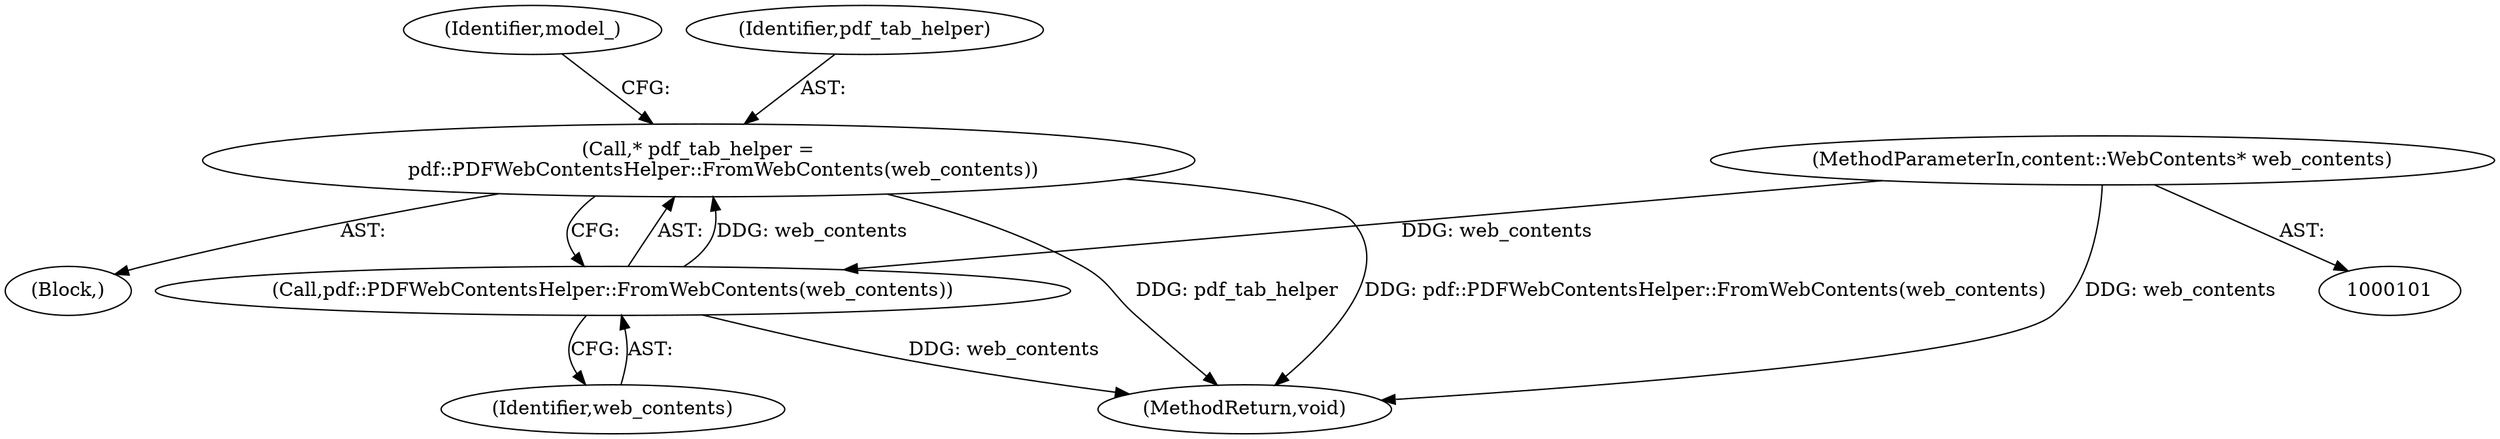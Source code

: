 digraph "0_Chrome_432eb007ad1d67d12d2a9d69a0f6e78b9efee9b1@pointer" {
"1000111" [label="(Call,* pdf_tab_helper =\n        pdf::PDFWebContentsHelper::FromWebContents(web_contents))"];
"1000113" [label="(Call,pdf::PDFWebContentsHelper::FromWebContents(web_contents))"];
"1000102" [label="(MethodParameterIn,content::WebContents* web_contents)"];
"1000116" [label="(Identifier,model_)"];
"1000109" [label="(Block,)"];
"1000128" [label="(MethodReturn,void)"];
"1000114" [label="(Identifier,web_contents)"];
"1000112" [label="(Identifier,pdf_tab_helper)"];
"1000113" [label="(Call,pdf::PDFWebContentsHelper::FromWebContents(web_contents))"];
"1000102" [label="(MethodParameterIn,content::WebContents* web_contents)"];
"1000111" [label="(Call,* pdf_tab_helper =\n        pdf::PDFWebContentsHelper::FromWebContents(web_contents))"];
"1000111" -> "1000109"  [label="AST: "];
"1000111" -> "1000113"  [label="CFG: "];
"1000112" -> "1000111"  [label="AST: "];
"1000113" -> "1000111"  [label="AST: "];
"1000116" -> "1000111"  [label="CFG: "];
"1000111" -> "1000128"  [label="DDG: pdf::PDFWebContentsHelper::FromWebContents(web_contents)"];
"1000111" -> "1000128"  [label="DDG: pdf_tab_helper"];
"1000113" -> "1000111"  [label="DDG: web_contents"];
"1000113" -> "1000114"  [label="CFG: "];
"1000114" -> "1000113"  [label="AST: "];
"1000113" -> "1000128"  [label="DDG: web_contents"];
"1000102" -> "1000113"  [label="DDG: web_contents"];
"1000102" -> "1000101"  [label="AST: "];
"1000102" -> "1000128"  [label="DDG: web_contents"];
}
